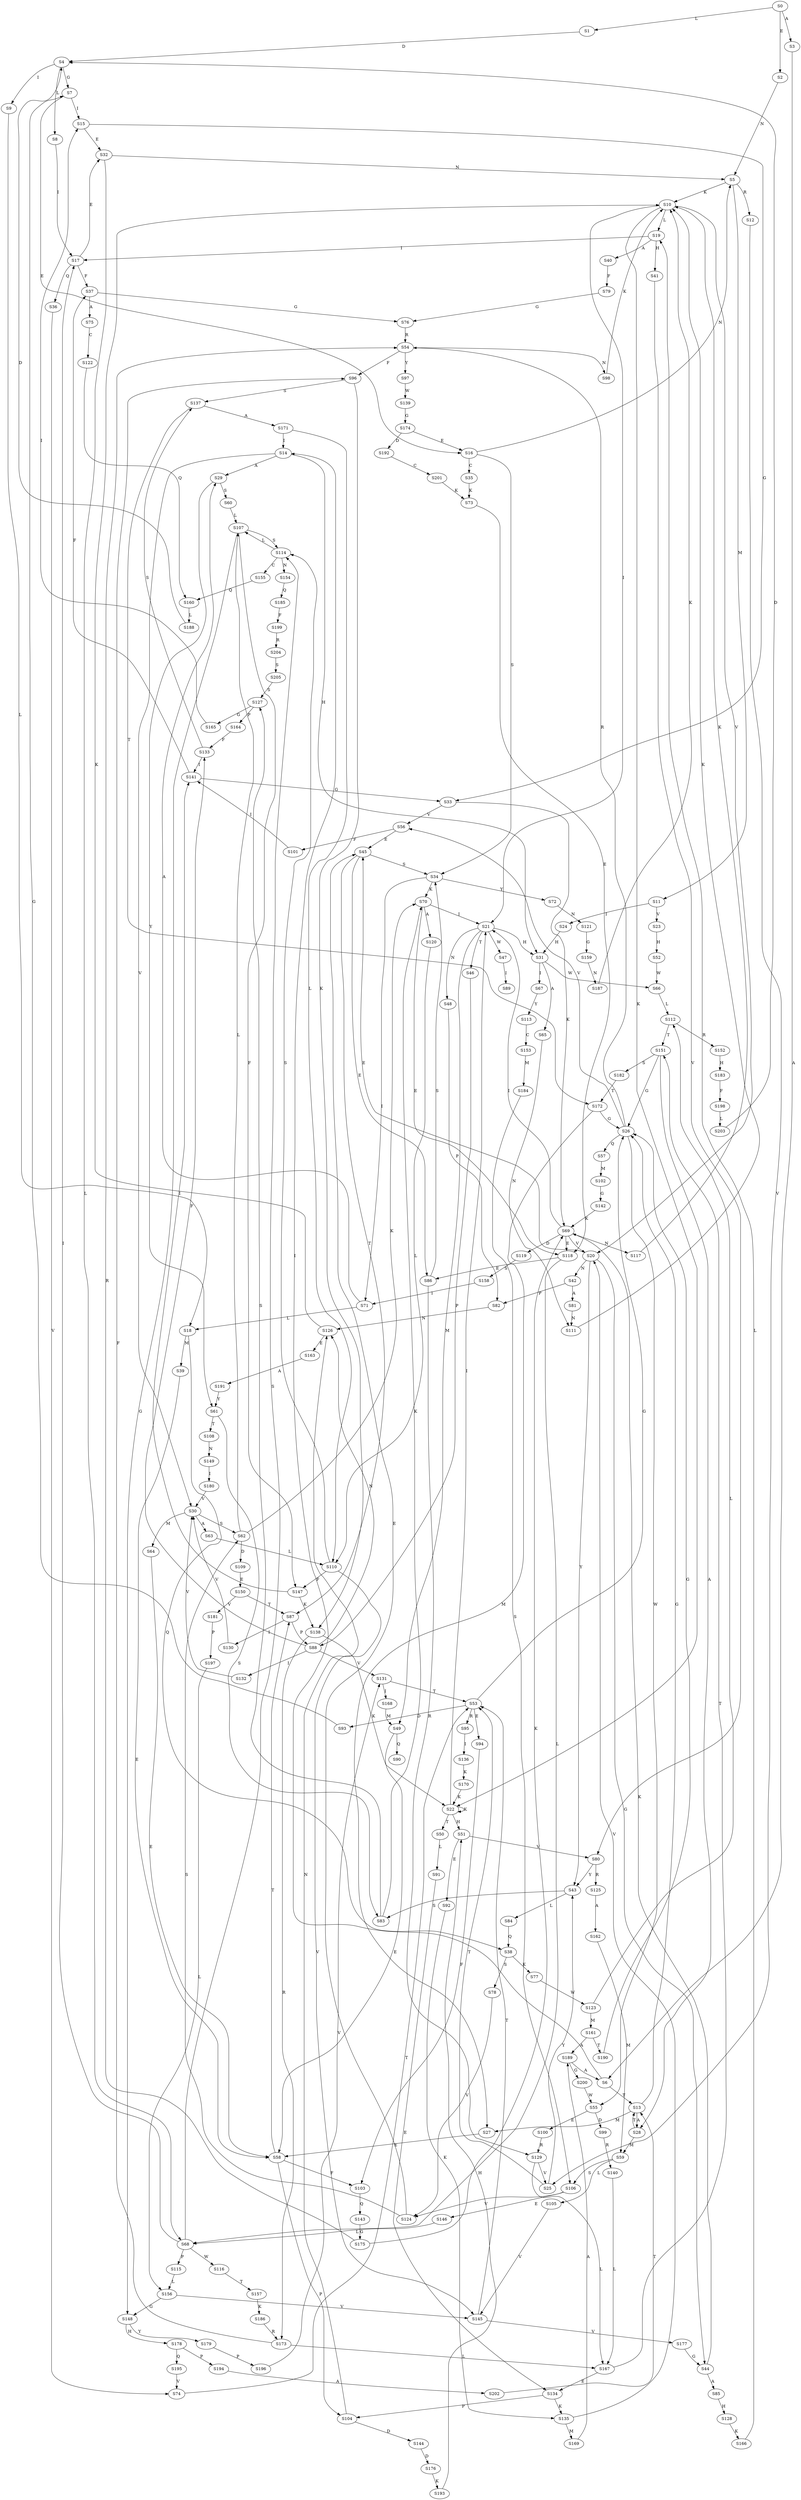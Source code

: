 strict digraph  {
	S0 -> S1 [ label = L ];
	S0 -> S2 [ label = E ];
	S0 -> S3 [ label = A ];
	S1 -> S4 [ label = D ];
	S2 -> S5 [ label = N ];
	S3 -> S6 [ label = A ];
	S4 -> S7 [ label = G ];
	S4 -> S8 [ label = L ];
	S4 -> S9 [ label = I ];
	S5 -> S10 [ label = K ];
	S5 -> S11 [ label = M ];
	S5 -> S12 [ label = R ];
	S6 -> S13 [ label = T ];
	S6 -> S14 [ label = I ];
	S7 -> S15 [ label = I ];
	S7 -> S16 [ label = E ];
	S8 -> S17 [ label = I ];
	S9 -> S18 [ label = L ];
	S10 -> S19 [ label = L ];
	S10 -> S20 [ label = V ];
	S10 -> S21 [ label = I ];
	S10 -> S22 [ label = K ];
	S11 -> S23 [ label = V ];
	S11 -> S24 [ label = I ];
	S12 -> S25 [ label = V ];
	S13 -> S26 [ label = G ];
	S13 -> S27 [ label = M ];
	S13 -> S28 [ label = A ];
	S14 -> S29 [ label = A ];
	S14 -> S30 [ label = V ];
	S14 -> S31 [ label = H ];
	S15 -> S32 [ label = E ];
	S15 -> S33 [ label = G ];
	S16 -> S34 [ label = S ];
	S16 -> S5 [ label = N ];
	S16 -> S35 [ label = C ];
	S17 -> S36 [ label = Q ];
	S17 -> S32 [ label = E ];
	S17 -> S37 [ label = F ];
	S18 -> S38 [ label = Q ];
	S18 -> S39 [ label = M ];
	S19 -> S40 [ label = A ];
	S19 -> S41 [ label = H ];
	S19 -> S17 [ label = I ];
	S20 -> S42 [ label = N ];
	S20 -> S43 [ label = Y ];
	S20 -> S44 [ label = G ];
	S20 -> S45 [ label = E ];
	S21 -> S46 [ label = T ];
	S21 -> S31 [ label = H ];
	S21 -> S47 [ label = W ];
	S21 -> S48 [ label = N ];
	S21 -> S49 [ label = M ];
	S22 -> S21 [ label = I ];
	S22 -> S22 [ label = K ];
	S22 -> S50 [ label = T ];
	S22 -> S51 [ label = H ];
	S23 -> S52 [ label = H ];
	S24 -> S31 [ label = H ];
	S25 -> S53 [ label = T ];
	S25 -> S43 [ label = Y ];
	S26 -> S54 [ label = R ];
	S26 -> S55 [ label = W ];
	S26 -> S56 [ label = V ];
	S26 -> S57 [ label = Q ];
	S27 -> S58 [ label = E ];
	S28 -> S13 [ label = T ];
	S28 -> S59 [ label = M ];
	S29 -> S60 [ label = S ];
	S29 -> S61 [ label = Y ];
	S30 -> S62 [ label = S ];
	S30 -> S63 [ label = A ];
	S30 -> S64 [ label = M ];
	S31 -> S65 [ label = A ];
	S31 -> S66 [ label = W ];
	S31 -> S67 [ label = I ];
	S32 -> S68 [ label = L ];
	S32 -> S5 [ label = N ];
	S33 -> S69 [ label = K ];
	S33 -> S56 [ label = V ];
	S34 -> S70 [ label = K ];
	S34 -> S71 [ label = I ];
	S34 -> S72 [ label = Y ];
	S35 -> S73 [ label = K ];
	S36 -> S74 [ label = V ];
	S37 -> S75 [ label = A ];
	S37 -> S76 [ label = G ];
	S38 -> S77 [ label = K ];
	S38 -> S78 [ label = S ];
	S39 -> S58 [ label = E ];
	S40 -> S79 [ label = F ];
	S41 -> S80 [ label = V ];
	S42 -> S81 [ label = A ];
	S42 -> S82 [ label = P ];
	S43 -> S83 [ label = S ];
	S43 -> S84 [ label = L ];
	S44 -> S69 [ label = K ];
	S44 -> S85 [ label = A ];
	S45 -> S86 [ label = E ];
	S45 -> S87 [ label = T ];
	S45 -> S34 [ label = S ];
	S46 -> S88 [ label = P ];
	S47 -> S89 [ label = I ];
	S48 -> S82 [ label = P ];
	S49 -> S58 [ label = E ];
	S49 -> S90 [ label = Q ];
	S50 -> S91 [ label = L ];
	S51 -> S92 [ label = E ];
	S51 -> S80 [ label = V ];
	S52 -> S66 [ label = W ];
	S53 -> S93 [ label = D ];
	S53 -> S26 [ label = G ];
	S53 -> S94 [ label = E ];
	S53 -> S95 [ label = R ];
	S54 -> S96 [ label = F ];
	S54 -> S97 [ label = Y ];
	S54 -> S98 [ label = N ];
	S55 -> S99 [ label = D ];
	S55 -> S100 [ label = E ];
	S56 -> S101 [ label = F ];
	S56 -> S45 [ label = E ];
	S57 -> S102 [ label = M ];
	S58 -> S103 [ label = F ];
	S58 -> S87 [ label = T ];
	S58 -> S104 [ label = P ];
	S59 -> S105 [ label = L ];
	S59 -> S106 [ label = S ];
	S60 -> S107 [ label = L ];
	S61 -> S108 [ label = T ];
	S61 -> S83 [ label = S ];
	S62 -> S109 [ label = D ];
	S62 -> S70 [ label = K ];
	S62 -> S107 [ label = L ];
	S63 -> S110 [ label = L ];
	S64 -> S58 [ label = E ];
	S65 -> S111 [ label = N ];
	S66 -> S112 [ label = L ];
	S67 -> S113 [ label = Y ];
	S68 -> S114 [ label = S ];
	S68 -> S17 [ label = I ];
	S68 -> S115 [ label = P ];
	S68 -> S116 [ label = W ];
	S69 -> S21 [ label = I ];
	S69 -> S117 [ label = N ];
	S69 -> S118 [ label = E ];
	S69 -> S20 [ label = V ];
	S69 -> S119 [ label = D ];
	S70 -> S118 [ label = E ];
	S70 -> S21 [ label = I ];
	S70 -> S120 [ label = A ];
	S71 -> S18 [ label = L ];
	S71 -> S29 [ label = A ];
	S72 -> S121 [ label = N ];
	S73 -> S118 [ label = E ];
	S74 -> S53 [ label = T ];
	S75 -> S122 [ label = C ];
	S76 -> S54 [ label = R ];
	S77 -> S123 [ label = W ];
	S78 -> S124 [ label = V ];
	S79 -> S76 [ label = G ];
	S80 -> S43 [ label = Y ];
	S80 -> S125 [ label = R ];
	S81 -> S111 [ label = N ];
	S82 -> S126 [ label = N ];
	S83 -> S127 [ label = S ];
	S83 -> S70 [ label = K ];
	S84 -> S38 [ label = Q ];
	S85 -> S128 [ label = H ];
	S86 -> S129 [ label = R ];
	S86 -> S34 [ label = S ];
	S87 -> S88 [ label = P ];
	S87 -> S130 [ label = I ];
	S88 -> S126 [ label = N ];
	S88 -> S131 [ label = V ];
	S88 -> S132 [ label = I ];
	S88 -> S133 [ label = F ];
	S91 -> S134 [ label = E ];
	S92 -> S135 [ label = K ];
	S93 -> S7 [ label = G ];
	S94 -> S103 [ label = F ];
	S95 -> S136 [ label = I ];
	S96 -> S137 [ label = S ];
	S96 -> S138 [ label = K ];
	S97 -> S139 [ label = W ];
	S98 -> S10 [ label = K ];
	S99 -> S140 [ label = R ];
	S100 -> S129 [ label = R ];
	S101 -> S141 [ label = I ];
	S102 -> S142 [ label = G ];
	S103 -> S143 [ label = Q ];
	S104 -> S144 [ label = D ];
	S104 -> S126 [ label = N ];
	S105 -> S145 [ label = V ];
	S106 -> S146 [ label = E ];
	S106 -> S124 [ label = V ];
	S107 -> S147 [ label = F ];
	S107 -> S148 [ label = G ];
	S107 -> S114 [ label = S ];
	S108 -> S149 [ label = N ];
	S109 -> S150 [ label = E ];
	S110 -> S145 [ label = V ];
	S110 -> S147 [ label = F ];
	S110 -> S114 [ label = S ];
	S111 -> S10 [ label = K ];
	S112 -> S151 [ label = T ];
	S112 -> S152 [ label = R ];
	S113 -> S153 [ label = C ];
	S114 -> S107 [ label = L ];
	S114 -> S154 [ label = N ];
	S114 -> S155 [ label = C ];
	S115 -> S156 [ label = L ];
	S116 -> S157 [ label = T ];
	S117 -> S10 [ label = K ];
	S118 -> S68 [ label = L ];
	S118 -> S86 [ label = E ];
	S119 -> S158 [ label = S ];
	S120 -> S110 [ label = L ];
	S121 -> S159 [ label = G ];
	S122 -> S160 [ label = Q ];
	S123 -> S112 [ label = L ];
	S123 -> S161 [ label = M ];
	S124 -> S62 [ label = S ];
	S124 -> S45 [ label = E ];
	S125 -> S162 [ label = A ];
	S126 -> S10 [ label = K ];
	S126 -> S163 [ label = E ];
	S127 -> S164 [ label = P ];
	S127 -> S165 [ label = G ];
	S128 -> S166 [ label = K ];
	S129 -> S25 [ label = V ];
	S129 -> S167 [ label = L ];
	S130 -> S30 [ label = V ];
	S131 -> S168 [ label = I ];
	S131 -> S53 [ label = T ];
	S132 -> S30 [ label = V ];
	S133 -> S141 [ label = I ];
	S133 -> S137 [ label = S ];
	S134 -> S135 [ label = K ];
	S134 -> S104 [ label = P ];
	S135 -> S20 [ label = V ];
	S135 -> S169 [ label = M ];
	S136 -> S170 [ label = K ];
	S137 -> S171 [ label = A ];
	S137 -> S172 [ label = T ];
	S138 -> S22 [ label = K ];
	S138 -> S173 [ label = R ];
	S139 -> S174 [ label = G ];
	S140 -> S167 [ label = L ];
	S141 -> S37 [ label = F ];
	S141 -> S33 [ label = G ];
	S142 -> S69 [ label = K ];
	S143 -> S175 [ label = G ];
	S144 -> S176 [ label = D ];
	S145 -> S177 [ label = V ];
	S145 -> S53 [ label = T ];
	S146 -> S68 [ label = L ];
	S147 -> S141 [ label = I ];
	S147 -> S138 [ label = K ];
	S148 -> S178 [ label = H ];
	S148 -> S179 [ label = Y ];
	S149 -> S180 [ label = I ];
	S150 -> S87 [ label = T ];
	S150 -> S181 [ label = V ];
	S151 -> S28 [ label = A ];
	S151 -> S26 [ label = G ];
	S151 -> S182 [ label = S ];
	S152 -> S183 [ label = H ];
	S153 -> S184 [ label = M ];
	S154 -> S185 [ label = Q ];
	S155 -> S160 [ label = Q ];
	S156 -> S148 [ label = G ];
	S156 -> S145 [ label = V ];
	S157 -> S186 [ label = K ];
	S158 -> S71 [ label = I ];
	S159 -> S187 [ label = N ];
	S160 -> S188 [ label = L ];
	S161 -> S189 [ label = A ];
	S161 -> S190 [ label = T ];
	S162 -> S59 [ label = M ];
	S163 -> S191 [ label = A ];
	S164 -> S133 [ label = F ];
	S165 -> S15 [ label = I ];
	S166 -> S19 [ label = L ];
	S167 -> S151 [ label = T ];
	S167 -> S134 [ label = E ];
	S168 -> S49 [ label = M ];
	S169 -> S189 [ label = A ];
	S170 -> S22 [ label = K ];
	S171 -> S14 [ label = I ];
	S171 -> S110 [ label = L ];
	S172 -> S27 [ label = M ];
	S172 -> S26 [ label = G ];
	S173 -> S96 [ label = F ];
	S173 -> S167 [ label = L ];
	S174 -> S16 [ label = E ];
	S174 -> S192 [ label = D ];
	S175 -> S69 [ label = K ];
	S175 -> S54 [ label = R ];
	S176 -> S193 [ label = K ];
	S177 -> S44 [ label = G ];
	S178 -> S194 [ label = P ];
	S178 -> S195 [ label = Q ];
	S179 -> S196 [ label = P ];
	S180 -> S30 [ label = V ];
	S181 -> S197 [ label = P ];
	S182 -> S172 [ label = T ];
	S183 -> S198 [ label = F ];
	S184 -> S106 [ label = S ];
	S185 -> S199 [ label = F ];
	S186 -> S173 [ label = R ];
	S187 -> S10 [ label = K ];
	S188 -> S4 [ label = D ];
	S189 -> S200 [ label = G ];
	S189 -> S6 [ label = A ];
	S190 -> S26 [ label = G ];
	S191 -> S61 [ label = Y ];
	S192 -> S201 [ label = C ];
	S193 -> S51 [ label = H ];
	S194 -> S202 [ label = A ];
	S195 -> S74 [ label = V ];
	S196 -> S131 [ label = V ];
	S197 -> S156 [ label = L ];
	S198 -> S203 [ label = L ];
	S199 -> S204 [ label = R ];
	S200 -> S55 [ label = W ];
	S201 -> S73 [ label = K ];
	S202 -> S13 [ label = T ];
	S203 -> S4 [ label = D ];
	S204 -> S205 [ label = S ];
	S205 -> S127 [ label = S ];
}
